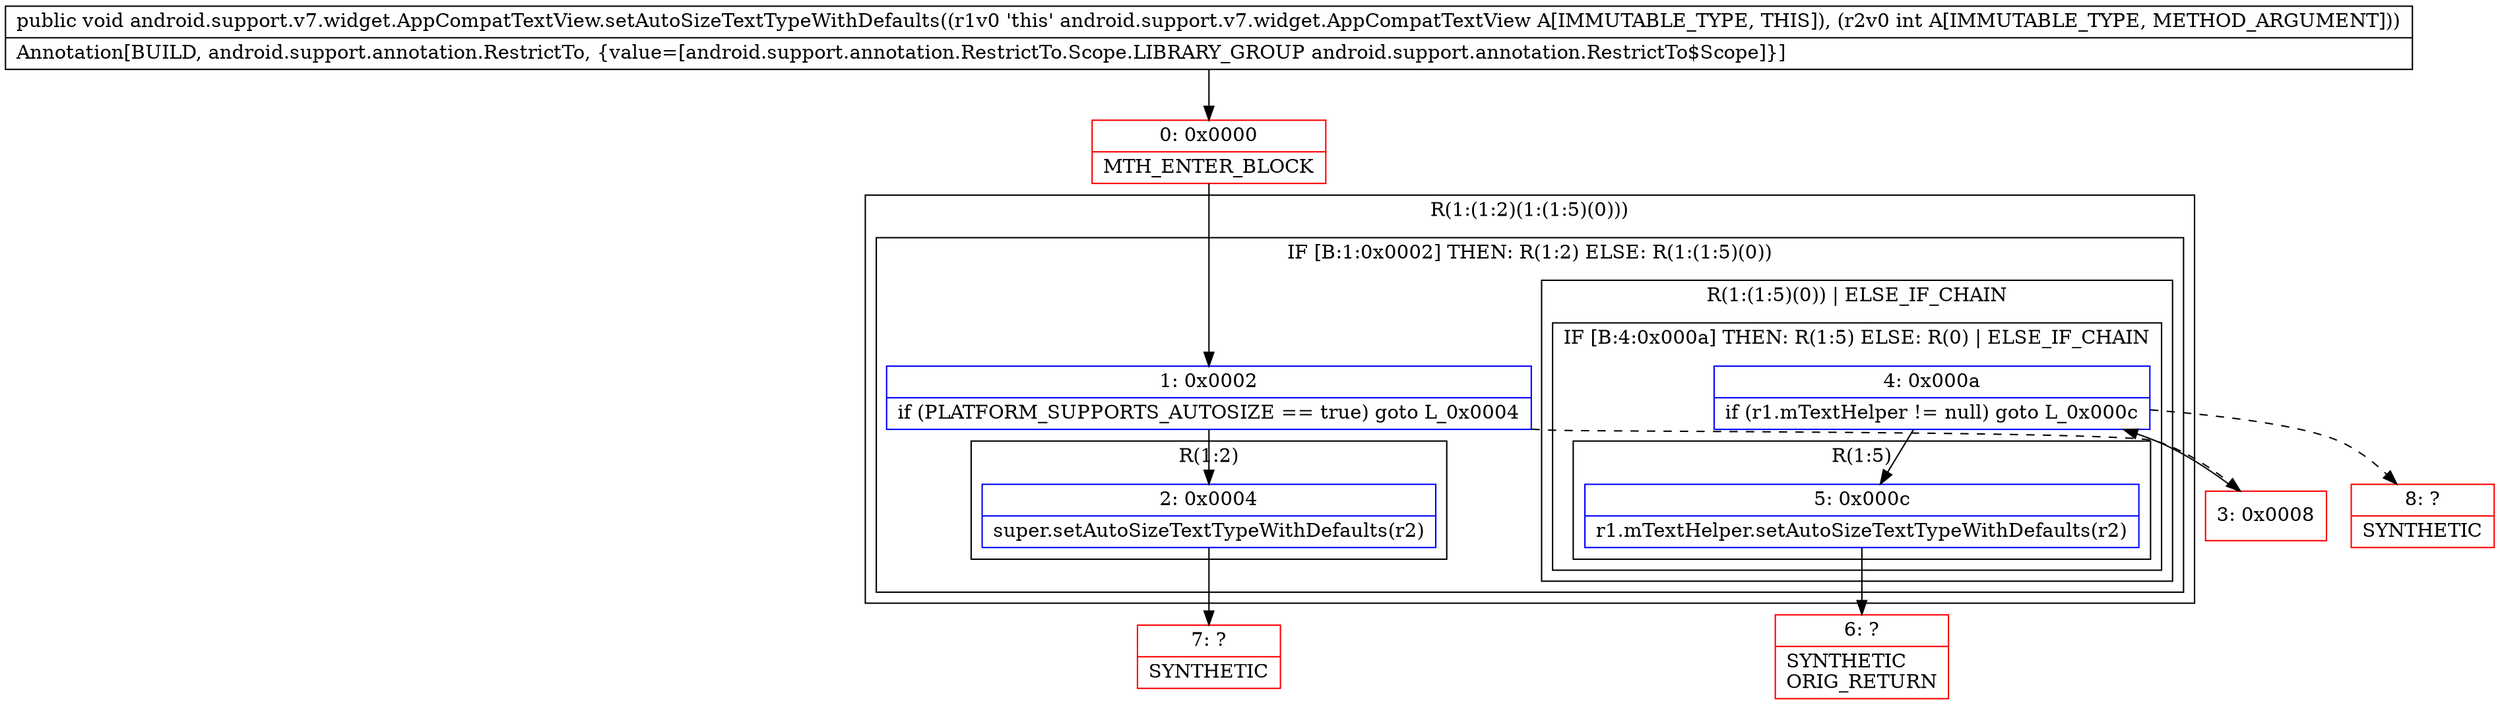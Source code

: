 digraph "CFG forandroid.support.v7.widget.AppCompatTextView.setAutoSizeTextTypeWithDefaults(I)V" {
subgraph cluster_Region_1105529190 {
label = "R(1:(1:2)(1:(1:5)(0)))";
node [shape=record,color=blue];
subgraph cluster_IfRegion_1575707047 {
label = "IF [B:1:0x0002] THEN: R(1:2) ELSE: R(1:(1:5)(0))";
node [shape=record,color=blue];
Node_1 [shape=record,label="{1\:\ 0x0002|if (PLATFORM_SUPPORTS_AUTOSIZE == true) goto L_0x0004\l}"];
subgraph cluster_Region_639841503 {
label = "R(1:2)";
node [shape=record,color=blue];
Node_2 [shape=record,label="{2\:\ 0x0004|super.setAutoSizeTextTypeWithDefaults(r2)\l}"];
}
subgraph cluster_Region_612264154 {
label = "R(1:(1:5)(0)) | ELSE_IF_CHAIN\l";
node [shape=record,color=blue];
subgraph cluster_IfRegion_1304029962 {
label = "IF [B:4:0x000a] THEN: R(1:5) ELSE: R(0) | ELSE_IF_CHAIN\l";
node [shape=record,color=blue];
Node_4 [shape=record,label="{4\:\ 0x000a|if (r1.mTextHelper != null) goto L_0x000c\l}"];
subgraph cluster_Region_1264143683 {
label = "R(1:5)";
node [shape=record,color=blue];
Node_5 [shape=record,label="{5\:\ 0x000c|r1.mTextHelper.setAutoSizeTextTypeWithDefaults(r2)\l}"];
}
subgraph cluster_Region_1961041211 {
label = "R(0)";
node [shape=record,color=blue];
}
}
}
}
}
Node_0 [shape=record,color=red,label="{0\:\ 0x0000|MTH_ENTER_BLOCK\l}"];
Node_3 [shape=record,color=red,label="{3\:\ 0x0008}"];
Node_6 [shape=record,color=red,label="{6\:\ ?|SYNTHETIC\lORIG_RETURN\l}"];
Node_7 [shape=record,color=red,label="{7\:\ ?|SYNTHETIC\l}"];
Node_8 [shape=record,color=red,label="{8\:\ ?|SYNTHETIC\l}"];
MethodNode[shape=record,label="{public void android.support.v7.widget.AppCompatTextView.setAutoSizeTextTypeWithDefaults((r1v0 'this' android.support.v7.widget.AppCompatTextView A[IMMUTABLE_TYPE, THIS]), (r2v0 int A[IMMUTABLE_TYPE, METHOD_ARGUMENT]))  | Annotation[BUILD, android.support.annotation.RestrictTo, \{value=[android.support.annotation.RestrictTo.Scope.LIBRARY_GROUP android.support.annotation.RestrictTo$Scope]\}]\l}"];
MethodNode -> Node_0;
Node_1 -> Node_2;
Node_1 -> Node_3[style=dashed];
Node_2 -> Node_7;
Node_4 -> Node_5;
Node_4 -> Node_8[style=dashed];
Node_5 -> Node_6;
Node_0 -> Node_1;
Node_3 -> Node_4;
}

